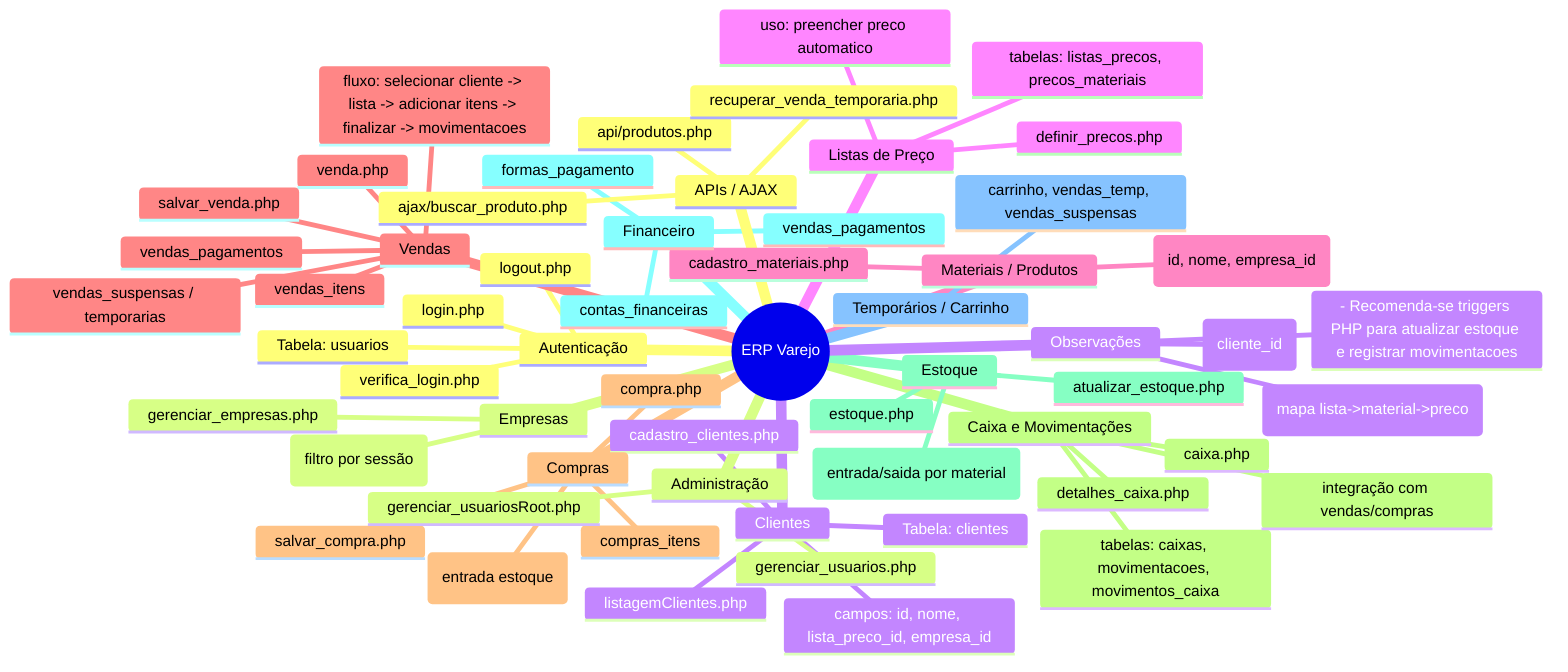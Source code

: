 mindmap
  root((ERP Varejo))
    Autenticação
      login.php
      verifica_login.php
      logout.php
      Tabela: usuarios
    Empresas
      gerenciar_empresas.php
      empresa_id (filtro por sessão)
    Clientes
      cadastro_clientes.php
      listagemClientes.php
      Tabela: clientes
      campos: id, nome, lista_preco_id, empresa_id
    Listas de Preço
      definir_precos.php
      tabelas: listas_precos, precos_materiais
      uso: preencher preco automatico
    Materiais / Produtos
      cadastro_materiais.php
      materiais (id, nome, empresa_id)
    Vendas
      venda.php
      salvar_venda.php
      vendas_itens
      vendas_pagamentos
      vendas_suspensas / temporarias
      fluxo: selecionar cliente -> lista -> adicionar itens -> finalizar -> movimentacoes
    Compras
      compra.php
      salvar_compra.php
      compras_itens
      fluxo: similar a venda (entrada estoque)
    Caixa e Movimentações
      caixa.php
      detalhes_caixa.php
      tabelas: caixas, movimentacoes, movimentos_caixa
      integração com vendas/compras
    Estoque
      estoque.php
      atualizar_estoque.php
      tabela: estoque (entrada/saida por material)
    Financeiro
      contas_financeiras
      formas_pagamento
      vendas_pagamentos
    Temporários / Carrinho
      carrinho, vendas_temp, vendas_suspensas
    APIs / AJAX
      api/produtos.php
      ajax/buscar_produto.php
      recuperar_venda_temporaria.php
    Administração
      gerenciar_usuarios.php
      gerenciar_usuariosRoot.php
    Observações
      - Preços carregados em JS: precos_materiais (mapa lista->material->preco)
      - Padronizar nomes de colunas (cliente_id)
      - Recomenda-se triggers PHP para atualizar estoque e registrar movimentacoes